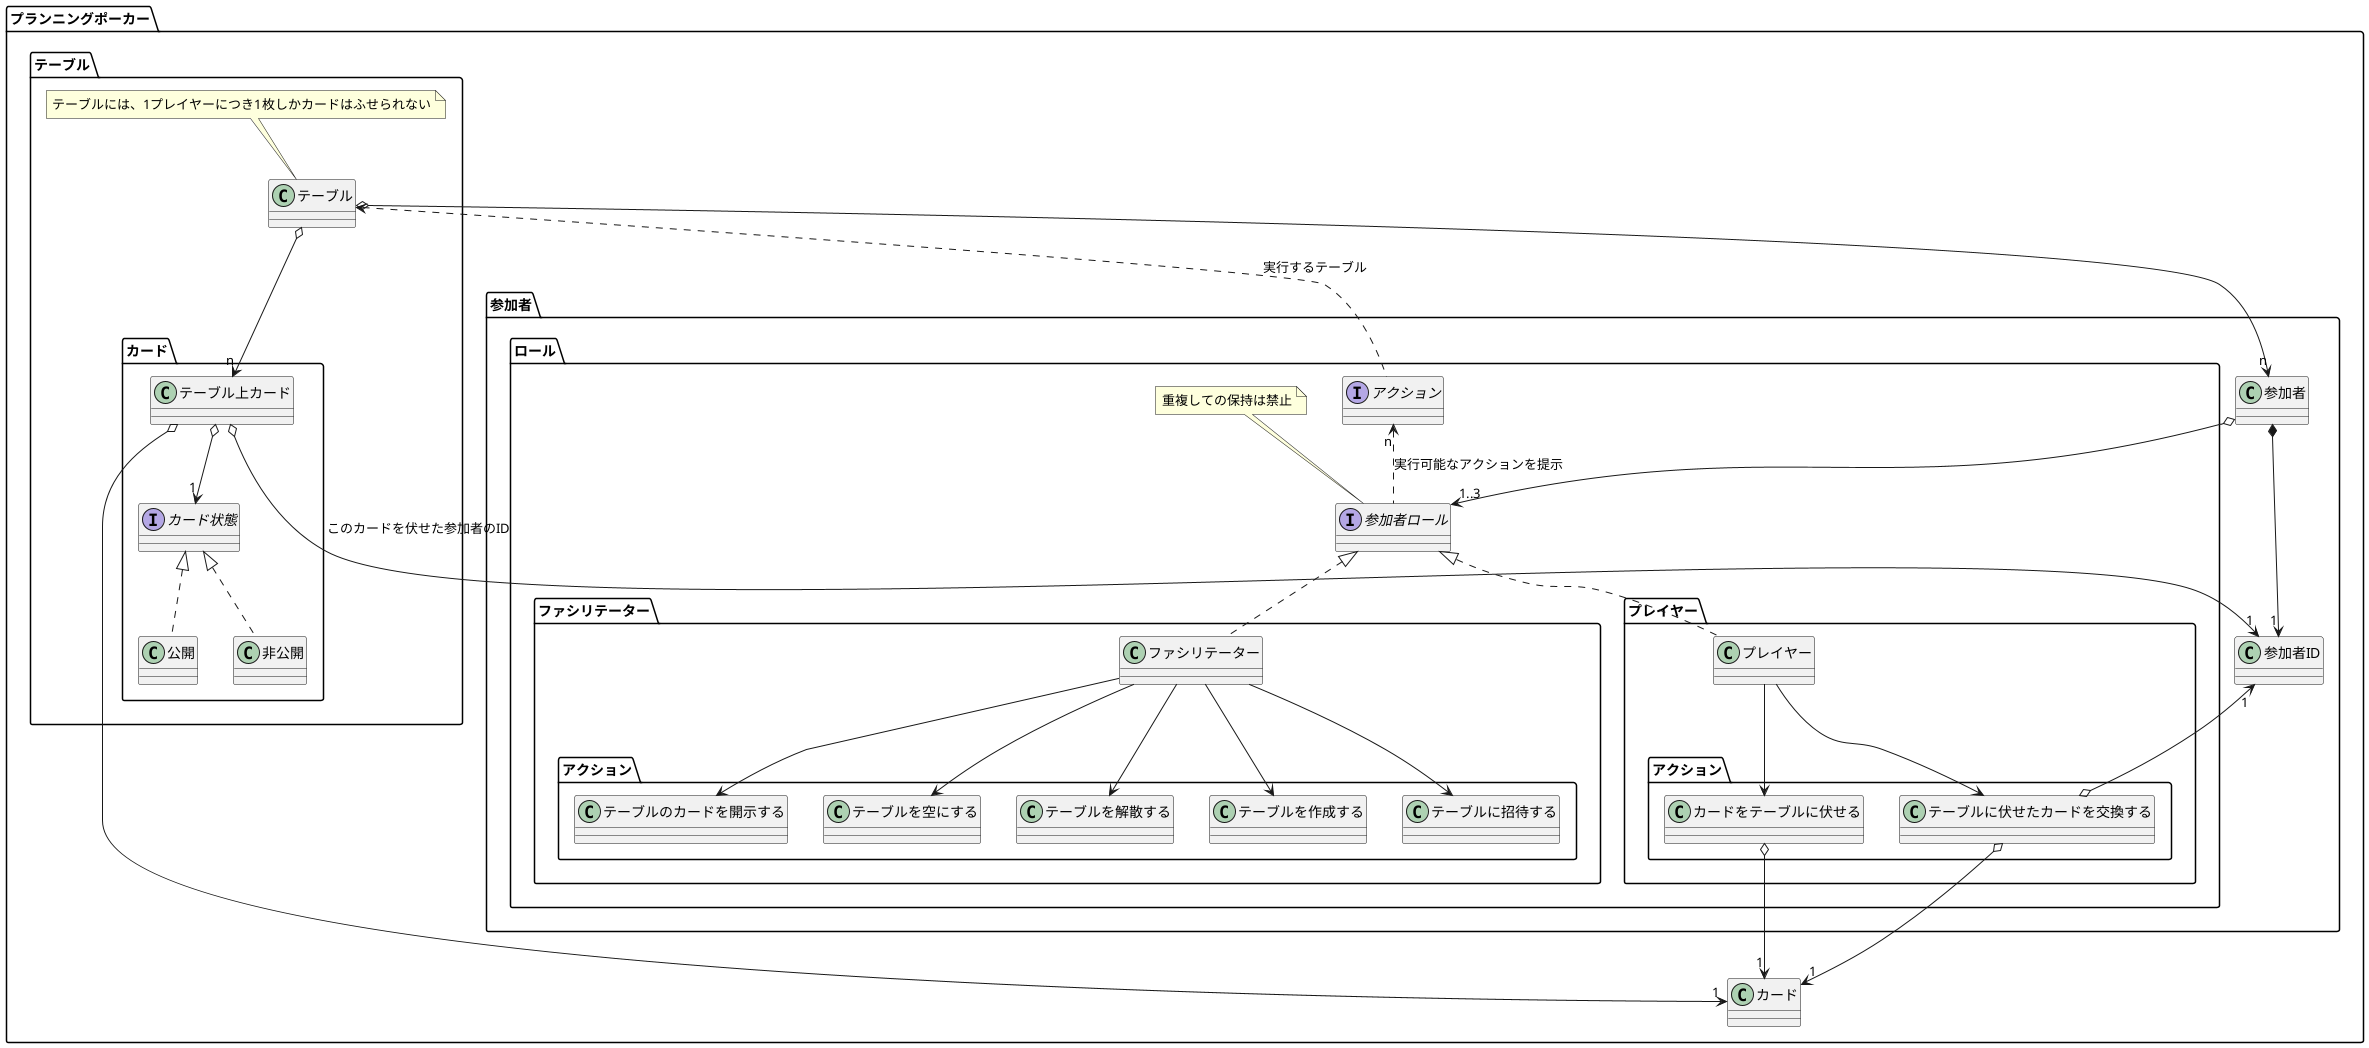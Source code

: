 @startuml 情報モデル

package プランニングポーカー {
  class "カード" as card

  package "テーブル" as tablePkg {
    class "テーブル" as table
    note top of table
      テーブルには、1プレイヤーにつき1枚しかカードはふせられない
    end note
  }

  package 参加者 {
    class "参加者" as member
    class "参加者ID" as memberId

    member *--> "1" memberId
    package "ロール" as rolePkg {
      interface "参加者ロール" as memberRole
      member o--> "1..3" memberRole

      note top of memberRole
        重複しての保持は禁止
      end note

      interface "アクション" as action
      action .u.> table : 実行するテーブル

      memberRole .u.> "n" action : 実行可能なアクションを提示

      package "ファシリテーター" as facilitatorPkg {
        class "ファシリテーター" as facilitator
        facilitator .u.|> memberRole

        package "アクション" as facilitatorAction {
          facilitator --> テーブルを作成する
          facilitator --> テーブルに招待する
          facilitator --> テーブルのカードを開示する
          facilitator --> テーブルを空にする
          facilitator --> テーブルを解散する
        }
      }
      package "プレイヤー" as playerPkg {
        class "プレイヤー" as player
        player .u.|> memberRole

        package "アクション" as playerAction {
          player --> カードをテーブルに伏せる
          カードをテーブルに伏せる o--> "1" card

          player --> テーブルに伏せたカードを交換する
          テーブルに伏せたカードを交換する o-u-> "1" memberId
          テーブルに伏せたカードを交換する o--> "1" card
        }
      }
    }
  }

  package "テーブル" as tablePkg {
    package "カード" as cardOnTablePkg {
      class "テーブル上カード" as cardOnTable

      interface "カード状態" as cardState
      cardState <|.. 非公開
      cardState <|.. 公開

      cardOnTable o--> "1" cardState
      cardOnTable o--> "1" card
      cardOnTable o--> "1" memberId : このカードを伏せた参加者のID
    }

    table o--> "n" member
    table o--> "n" cardOnTable
  }



}
@enduml
